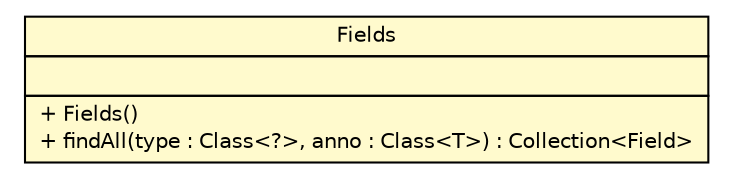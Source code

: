#!/usr/local/bin/dot
#
# Class diagram 
# Generated by UMLGraph version R5_6 (http://www.umlgraph.org/)
#

digraph G {
	edge [fontname="Helvetica",fontsize=10,labelfontname="Helvetica",labelfontsize=10];
	node [fontname="Helvetica",fontsize=10,shape=plaintext];
	nodesep=0.25;
	ranksep=0.5;
	// sorcer.util.reflect.Fields
	c242455 [label=<<table title="sorcer.util.reflect.Fields" border="0" cellborder="1" cellspacing="0" cellpadding="2" port="p" bgcolor="lemonChiffon" href="./Fields.html">
		<tr><td><table border="0" cellspacing="0" cellpadding="1">
<tr><td align="center" balign="center"> Fields </td></tr>
		</table></td></tr>
		<tr><td><table border="0" cellspacing="0" cellpadding="1">
<tr><td align="left" balign="left">  </td></tr>
		</table></td></tr>
		<tr><td><table border="0" cellspacing="0" cellpadding="1">
<tr><td align="left" balign="left"> + Fields() </td></tr>
<tr><td align="left" balign="left"> + findAll(type : Class&lt;?&gt;, anno : Class&lt;T&gt;) : Collection&lt;Field&gt; </td></tr>
		</table></td></tr>
		</table>>, URL="./Fields.html", fontname="Helvetica", fontcolor="black", fontsize=10.0];
}

